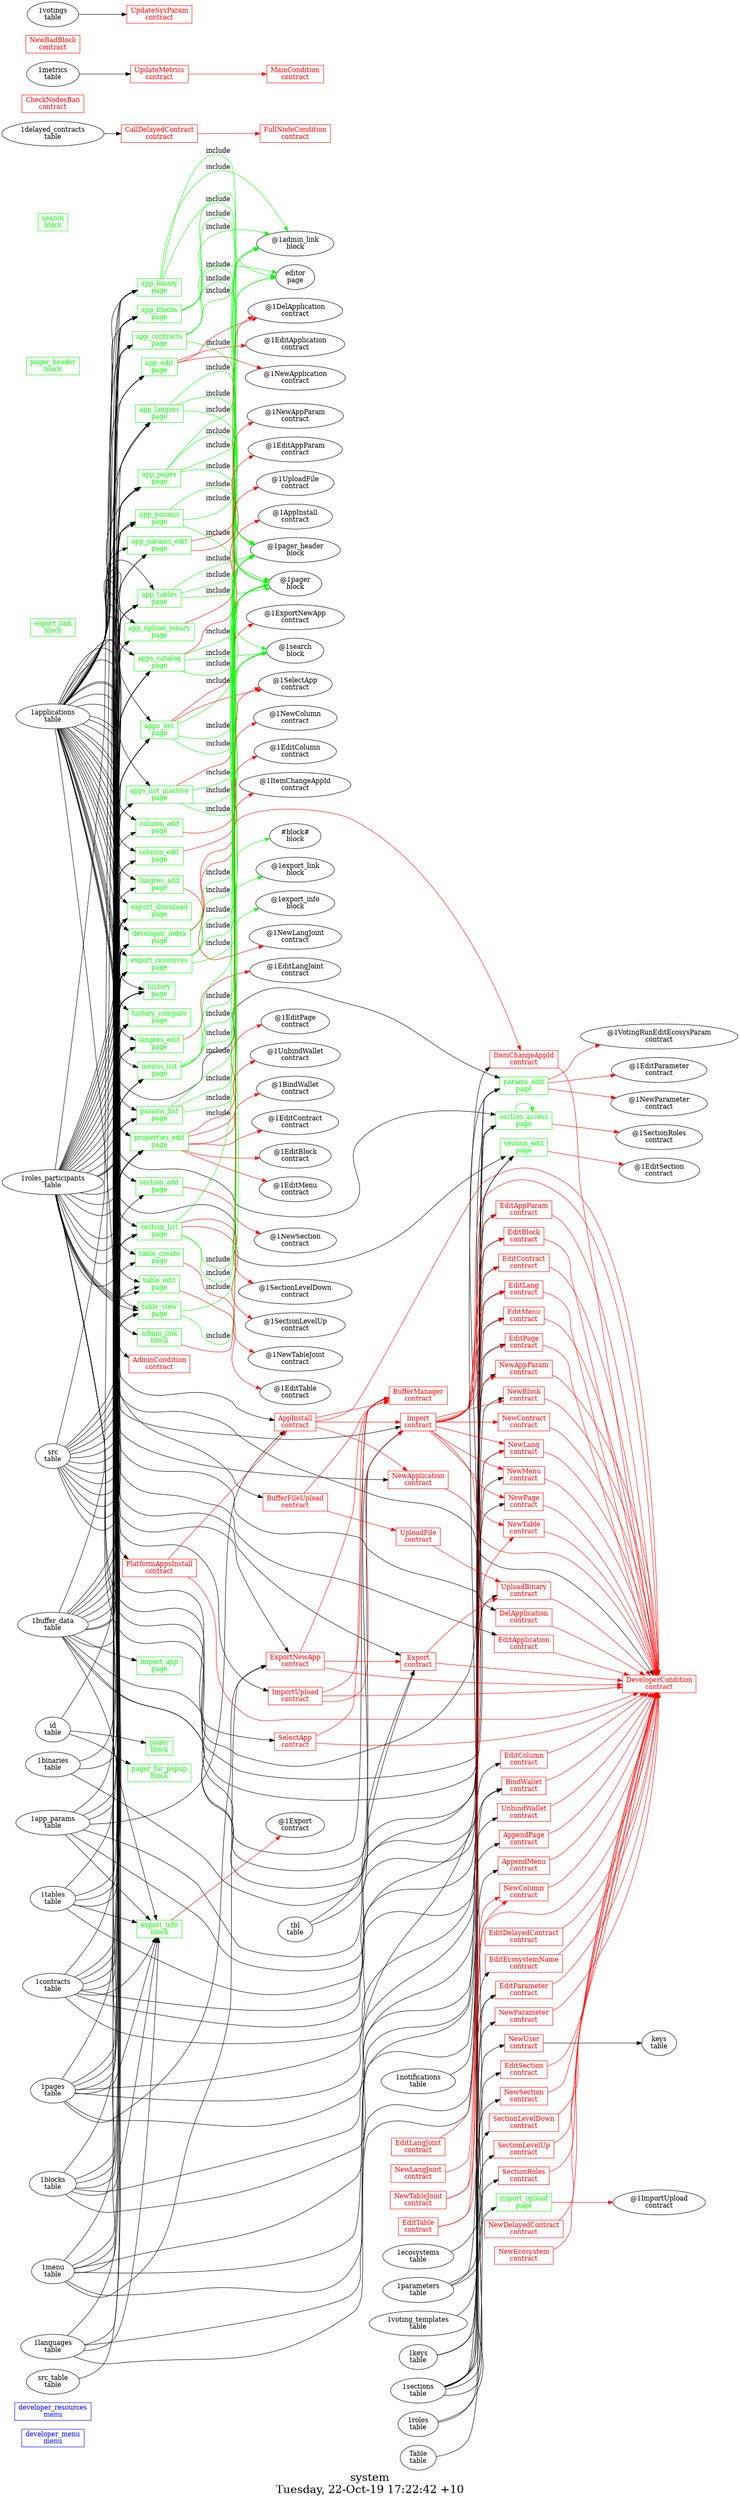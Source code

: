 digraph G {
fontsize="24";
label="system\nTuesday, 22-Oct-19 17:22:42 +10";
nojustify=true;
ordering=out;
rankdir=LR;
size="30";
"developer_menu\nmenu" [color=blue, fontcolor=blue, group=menus, shape=record];
"developer_resources\nmenu" [color=blue, fontcolor=blue, group=menus, shape=record];
"1applications\ntable" -> "app_binary\npage"
"1roles_participants\ntable" -> "app_binary\npage"
"1buffer_data\ntable" -> "app_binary\npage"
"src\ntable" -> "app_binary\npage"
"app_binary\npage" -> "@1pager_header\nblock"  [ color=green, label=include ]
"app_binary\npage" -> "@1admin_link\nblock"  [ color=green, label=include ]
"app_binary\npage" -> "@1pager\nblock"  [ color=green, label=include ]
"app_binary\npage" [color=green, fontcolor=green, group=pages, shape=record];
"1applications\ntable" -> "app_blocks\npage"
"1roles_participants\ntable" -> "app_blocks\npage"
"1buffer_data\ntable" -> "app_blocks\npage"
"src\ntable" -> "app_blocks\npage"
"app_blocks\npage" -> "editor\npage"  [ color=green ]
"app_blocks\npage" -> "@1pager_header\nblock"  [ color=green, label=include ]
"app_blocks\npage" -> "@1admin_link\nblock"  [ color=green, label=include ]
"app_blocks\npage" -> "@1pager\nblock"  [ color=green, label=include ]
"app_blocks\npage" [color=green, fontcolor=green, group=pages, shape=record];
"1applications\ntable" -> "app_contracts\npage"
"1roles_participants\ntable" -> "app_contracts\npage"
"1buffer_data\ntable" -> "app_contracts\npage"
"src\ntable" -> "app_contracts\npage"
"app_contracts\npage" -> "editor\npage"  [ color=green ]
"app_contracts\npage" -> "@1pager_header\nblock"  [ color=green, label=include ]
"app_contracts\npage" -> "@1admin_link\nblock"  [ color=green, label=include ]
"app_contracts\npage" -> "@1pager\nblock"  [ color=green, label=include ]
"app_contracts\npage" [color=green, fontcolor=green, group=pages, shape=record];
"app_edit\npage" -> "@1DelApplication\ncontract"  [ color=red ]
"app_edit\npage" -> "@1EditApplication\ncontract"  [ color=red ]
"app_edit\npage" -> "@1NewApplication\ncontract"  [ color=red ]
"1applications\ntable" -> "app_edit\npage"
"1roles_participants\ntable" -> "app_edit\npage"
"app_edit\npage" [color=green, fontcolor=green, group=pages, shape=record];
"1applications\ntable" -> "app_langres\npage"
"1roles_participants\ntable" -> "app_langres\npage"
"src\ntable" -> "app_langres\npage"
"app_langres\npage" -> "@1pager_header\nblock"  [ color=green, label=include ]
"app_langres\npage" -> "@1search\nblock"  [ color=green, label=include ]
"app_langres\npage" -> "@1pager\nblock"  [ color=green, label=include ]
"app_langres\npage" [color=green, fontcolor=green, group=pages, shape=record];
"1applications\ntable" -> "app_pages\npage"
"1roles_participants\ntable" -> "app_pages\npage"
"1buffer_data\ntable" -> "app_pages\npage"
"src\ntable" -> "app_pages\npage"
"app_pages\npage" -> "editor\npage"  [ color=green ]
"app_pages\npage" -> "@1pager_header\nblock"  [ color=green, label=include ]
"app_pages\npage" -> "@1admin_link\nblock"  [ color=green, label=include ]
"app_pages\npage" -> "@1pager\nblock"  [ color=green, label=include ]
"app_pages\npage" [color=green, fontcolor=green, group=pages, shape=record];
"1applications\ntable" -> "app_params\npage"
"1roles_participants\ntable" -> "app_params\npage"
"1buffer_data\ntable" -> "app_params\npage"
"src\ntable" -> "app_params\npage"
"app_params\npage" -> "@1pager_header\nblock"  [ color=green, label=include ]
"app_params\npage" -> "@1admin_link\nblock"  [ color=green, label=include ]
"app_params\npage" -> "@1pager\nblock"  [ color=green, label=include ]
"app_params\npage" [color=green, fontcolor=green, group=pages, shape=record];
"app_params_edit\npage" -> "@1NewAppParam\ncontract"  [ color=red ]
"app_params_edit\npage" -> "@1EditAppParam\ncontract"  [ color=red ]
"1applications\ntable" -> "app_params_edit\npage"
"1roles_participants\ntable" -> "app_params_edit\npage"
"1app_params\ntable" -> "app_params_edit\npage"
"app_params_edit\npage" [color=green, fontcolor=green, group=pages, shape=record];
"1applications\ntable" -> "app_tables\npage"
"1roles_participants\ntable" -> "app_tables\npage"
"1buffer_data\ntable" -> "app_tables\npage"
"src\ntable" -> "app_tables\npage"
"id\ntable" -> "app_tables\npage"
"app_tables\npage" -> "@1pager_header\nblock"  [ color=green, label=include ]
"app_tables\npage" -> "@1admin_link\nblock"  [ color=green, label=include ]
"app_tables\npage" -> "@1pager\nblock"  [ color=green, label=include ]
"app_tables\npage" [color=green, fontcolor=green, group=pages, shape=record];
"app_upload_binary\npage" -> "@1UploadFile\ncontract"  [ color=red ]
"1applications\ntable" -> "app_upload_binary\npage"
"1roles_participants\ntable" -> "app_upload_binary\npage"
"1binaries\ntable" -> "app_upload_binary\npage"
"app_upload_binary\npage" [color=green, fontcolor=green, group=pages, shape=record];
"apps_catalog\npage" -> "@1AppInstall\ncontract"  [ color=red ]
"1applications\ntable" -> "apps_catalog\npage"
"1roles_participants\ntable" -> "apps_catalog\npage"
"src\ntable" -> "apps_catalog\npage"
"1app_params\ntable" -> "apps_catalog\npage"
"apps_catalog\npage" -> "@1pager_header\nblock"  [ color=green, label=include ]
"apps_catalog\npage" -> "@1search\nblock"  [ color=green, label=include ]
"apps_catalog\npage" -> "@1pager\nblock"  [ color=green, label=include ]
"apps_catalog\npage" [color=green, fontcolor=green, group=pages, shape=record];
"apps_list\npage" -> "@1ExportNewApp\ncontract"  [ color=red ]
"apps_list\npage" -> "@1SelectApp\ncontract"  [ color=red ]
"1applications\ntable" -> "apps_list\npage"
"1roles_participants\ntable" -> "apps_list\npage"
"1buffer_data\ntable" -> "apps_list\npage"
"src\ntable" -> "apps_list\npage"
"apps_list\npage" -> "@1pager_header\nblock"  [ color=green, label=include ]
"apps_list\npage" -> "@1search\nblock"  [ color=green, label=include ]
"apps_list\npage" -> "@1pager\nblock"  [ color=green, label=include ]
"apps_list\npage" [color=green, fontcolor=green, group=pages, shape=record];
"apps_list_inactive\npage" -> "@1DelApplication\ncontract"  [ color=red ]
"1applications\ntable" -> "apps_list_inactive\npage"
"1roles_participants\ntable" -> "apps_list_inactive\npage"
"src\ntable" -> "apps_list_inactive\npage"
"apps_list_inactive\npage" -> "@1pager_header\nblock"  [ color=green, label=include ]
"apps_list_inactive\npage" -> "@1search\nblock"  [ color=green, label=include ]
"apps_list_inactive\npage" -> "@1pager\nblock"  [ color=green, label=include ]
"apps_list_inactive\npage" [color=green, fontcolor=green, group=pages, shape=record];
"column_add\npage" -> "@1NewColumn\ncontract"  [ color=red ]
"1applications\ntable" -> "column_add\npage"
"1roles_participants\ntable" -> "column_add\npage"
"column_add\npage" [color=green, fontcolor=green, group=pages, shape=record];
"column_edit\npage" -> "@1EditColumn\ncontract"  [ color=red ]
"1applications\ntable" -> "column_edit\npage"
"1roles_participants\ntable" -> "column_edit\npage"
"1tables\ntable" -> "column_edit\npage"
"column_edit\npage" [color=green, fontcolor=green, group=pages, shape=record];
"developer_index\npage" -> "@1ItemChangeAppId\ncontract"  [ color=red ]
"developer_index\npage" -> "ItemChangeAppId\ncontract"  [ color=red ]
"1applications\ntable" -> "developer_index\npage"
"1roles_participants\ntable" -> "developer_index\npage"
"1contracts\ntable" -> "developer_index\npage"
"1buffer_data\ntable" -> "developer_index\npage"
"src_table\ntable" -> "developer_index\npage"
"developer_index\npage" -> "#block#\nblock"  [ color=green, label=include ]
"developer_index\npage" [color=green, fontcolor=green, group=pages, shape=record];
"1applications\ntable" -> "export_download\npage"
"1roles_participants\ntable" -> "export_download\npage"
"1buffer_data\ntable" -> "export_download\npage"
"1binaries\ntable" -> "export_download\npage"
"export_download\npage" [color=green, fontcolor=green, group=pages, shape=record];
"1applications\ntable" -> "export_resources\npage"
"1roles_participants\ntable" -> "export_resources\npage"
"1buffer_data\ntable" -> "export_resources\npage"
"1pages\ntable" -> "export_resources\npage"
"1blocks\ntable" -> "export_resources\npage"
"1menu\ntable" -> "export_resources\npage"
"1app_params\ntable" -> "export_resources\npage"
"1languages\ntable" -> "export_resources\npage"
"1contracts\ntable" -> "export_resources\npage"
"1tables\ntable" -> "export_resources\npage"
"export_resources\npage" -> "@1export_link\nblock"  [ color=green, label=include ]
"export_resources\npage" -> "@1pager_header\nblock"  [ color=green, label=include ]
"export_resources\npage" -> "@1pager\nblock"  [ color=green, label=include ]
"export_resources\npage" -> "@1export_info\nblock"  [ color=green, label=include ]
"export_resources\npage" [color=green, fontcolor=green, group=pages, shape=record];
"1applications\ntable" -> "history\npage"
"1roles_participants\ntable" -> "history\npage"
"1pages\ntable" -> "history\npage"
"1blocks\ntable" -> "history\npage"
"1contracts\ntable" -> "history\npage"
"1menu\ntable" -> "history\npage"
"history\npage" [color=green, fontcolor=green, group=pages, shape=record];
"1applications\ntable" -> "history_compare\npage"
"1roles_participants\ntable" -> "history_compare\npage"
"1pages\ntable" -> "history_compare\npage"
"1blocks\ntable" -> "history_compare\npage"
"1contracts\ntable" -> "history_compare\npage"
"1menu\ntable" -> "history_compare\npage"
"history_compare\npage" [color=green, fontcolor=green, group=pages, shape=record];
"1buffer_data\ntable" -> "import_app\npage"
"import_app\npage" [color=green, fontcolor=green, group=pages, shape=record];
"import_upload\npage" -> "@1ImportUpload\ncontract"  [ color=red ]
"1roles\ntable" -> "import_upload\npage"
"import_upload\npage" [color=green, fontcolor=green, group=pages, shape=record];
"langres_add\npage" -> "@1NewLangJoint\ncontract"  [ color=red ]
"1applications\ntable" -> "langres_add\npage"
"1roles_participants\ntable" -> "langres_add\npage"
"langres_add\npage" [color=green, fontcolor=green, group=pages, shape=record];
"langres_edit\npage" -> "@1EditLangJoint\ncontract"  [ color=red ]
"1applications\ntable" -> "langres_edit\npage"
"1roles_participants\ntable" -> "langres_edit\npage"
"1languages\ntable" -> "langres_edit\npage"
"langres_edit\npage" [color=green, fontcolor=green, group=pages, shape=record];
"1applications\ntable" -> "menus_list\npage"
"1roles_participants\ntable" -> "menus_list\npage"
"src\ntable" -> "menus_list\npage"
"menus_list\npage" -> "editor\npage"  [ color=green ]
"menus_list\npage" -> "@1pager_header\nblock"  [ color=green, label=include ]
"menus_list\npage" -> "@1search\nblock"  [ color=green, label=include ]
"menus_list\npage" -> "@1pager\nblock"  [ color=green, label=include ]
"menus_list\npage" [color=green, fontcolor=green, group=pages, shape=record];
"params_edit\npage" -> "@1VotingRunEditEcosysParam\ncontract"  [ color=red ]
"params_edit\npage" -> "@1EditParameter\ncontract"  [ color=red ]
"params_edit\npage" -> "@1NewParameter\ncontract"  [ color=red ]
"1applications\ntable" -> "params_edit\npage"
"1roles_participants\ntable" -> "params_edit\npage"
"1parameters\ntable" -> "params_edit\npage"
"1voting_templates\ntable" -> "params_edit\npage"
"params_edit\npage" [color=green, fontcolor=green, group=pages, shape=record];
"1applications\ntable" -> "params_list\npage"
"1roles_participants\ntable" -> "params_list\npage"
"src\ntable" -> "params_list\npage"
"params_list\npage" -> "@1pager_header\nblock"  [ color=green, label=include ]
"params_list\npage" -> "@1search\nblock"  [ color=green, label=include ]
"params_list\npage" -> "@1pager\nblock"  [ color=green, label=include ]
"params_list\npage" [color=green, fontcolor=green, group=pages, shape=record];
"properties_edit\npage" -> "@1EditPage\ncontract"  [ color=red ]
"properties_edit\npage" -> "@1UnbindWallet\ncontract"  [ color=red ]
"properties_edit\npage" -> "@1BindWallet\ncontract"  [ color=red ]
"properties_edit\npage" -> "@1EditContract\ncontract"  [ color=red ]
"properties_edit\npage" -> "@1EditBlock\ncontract"  [ color=red ]
"properties_edit\npage" -> "@1EditMenu\ncontract"  [ color=red ]
"1applications\ntable" -> "properties_edit\npage"
"1roles_participants\ntable" -> "properties_edit\npage"
"1pages\ntable" -> "properties_edit\npage"
"1menu\ntable" -> "properties_edit\npage"
"1contracts\ntable" -> "properties_edit\npage"
"1blocks\ntable" -> "properties_edit\npage"
"properties_edit\npage" [color=green, fontcolor=green, group=pages, shape=record];
"section_access\npage" -> "@1SectionRoles\ncontract"  [ color=red ]
"1applications\ntable" -> "section_access\npage"
"1roles_participants\ntable" -> "section_access\npage"
"1sections\ntable" -> "section_access\npage"
"1roles\ntable" -> "section_access\npage"
"section_access\npage" -> "section_access\npage"  [ color=green ]
"section_access\npage" [color=green, fontcolor=green, group=pages, shape=record];
"section_add\npage" -> "@1NewSection\ncontract"  [ color=red ]
"1applications\ntable" -> "section_add\npage"
"1roles_participants\ntable" -> "section_add\npage"
"section_add\npage" [color=green, fontcolor=green, group=pages, shape=record];
"section_edit\npage" -> "@1EditSection\ncontract"  [ color=red ]
"1applications\ntable" -> "section_edit\npage"
"1roles_participants\ntable" -> "section_edit\npage"
"1sections\ntable" -> "section_edit\npage"
"section_edit\npage" [color=green, fontcolor=green, group=pages, shape=record];
"section_list\npage" -> "@1SectionLevelDown\ncontract"  [ color=red ]
"section_list\npage" -> "@1SectionLevelUp\ncontract"  [ color=red ]
"1applications\ntable" -> "section_list\npage"
"1roles_participants\ntable" -> "section_list\npage"
"src\ntable" -> "section_list\npage"
"section_list\npage" -> "@1pager_header\nblock"  [ color=green, label=include ]
"section_list\npage" -> "@1search\nblock"  [ color=green, label=include ]
"section_list\npage" -> "@1pager\nblock"  [ color=green, label=include ]
"section_list\npage" [color=green, fontcolor=green, group=pages, shape=record];
"table_create\npage" -> "@1NewTableJoint\ncontract"  [ color=red ]
"1applications\ntable" -> "table_create\npage"
"1roles_participants\ntable" -> "table_create\npage"
"table_create\npage" [color=green, fontcolor=green, group=pages, shape=record];
"table_edit\npage" -> "@1EditTable\ncontract"  [ color=red ]
"1applications\ntable" -> "table_edit\npage"
"1roles_participants\ntable" -> "table_edit\npage"
"1tables\ntable" -> "table_edit\npage"
"table_edit\npage" [color=green, fontcolor=green, group=pages, shape=record];
"1applications\ntable" -> "table_view\npage"
"1roles_participants\ntable" -> "table_view\npage"
"1tables\ntable" -> "table_view\npage"
"src\ntable" -> "table_view\npage"
"table_view\npage" -> "@1pager_header\nblock"  [ color=green, label=include ]
"table_view\npage" -> "@1pager\nblock"  [ color=green, label=include ]
"table_view\npage" [color=green, fontcolor=green, group=pages, shape=record];
"admin_link\nblock" -> "@1SelectApp\ncontract"  [ color=red ]
"1applications\ntable" -> "admin_link\nblock"
"admin_link\nblock" [color=green, fontcolor=green, group=blocks, shape=record];
"export_info\nblock" -> "@1Export\ncontract"  [ color=red ]
"1buffer_data\ntable" -> "export_info\nblock"
"1pages\ntable" -> "export_info\nblock"
"1blocks\ntable" -> "export_info\nblock"
"1app_params\ntable" -> "export_info\nblock"
"1languages\ntable" -> "export_info\nblock"
"1contracts\ntable" -> "export_info\nblock"
"1tables\ntable" -> "export_info\nblock"
"export_info\nblock" [color=green, fontcolor=green, group=blocks, shape=record];
"export_link\nblock" [color=green, fontcolor=green, group=blocks, shape=record];
"id\ntable" -> "pager\nblock"
"pager\nblock" [color=green, fontcolor=green, group=blocks, shape=record];
"id\ntable" -> "pager_for_popup\nblock"
"pager_for_popup\nblock" [color=green, fontcolor=green, group=blocks, shape=record];
"pager_header\nblock" [color=green, fontcolor=green, group=blocks, shape=record];
"search\nblock" [color=green, fontcolor=green, group=blocks, shape=record];
"1applications\ntable" -> "AdminCondition\ncontract"
"AdminCondition\ncontract" [color=red, fontcolor=red, group=contracts, shape=record];
"AppInstall\ncontract" -> "BufferManager\ncontract"  [ color=red ]
"AppInstall\ncontract" -> "DeveloperCondition\ncontract"  [ color=red ]
"AppInstall\ncontract" -> "Import\ncontract"  [ color=red ]
"AppInstall\ncontract" -> "NewApplication\ncontract"  [ color=red ]
"1applications\ntable" -> "AppInstall\ncontract"
"1app_params\ntable" -> "AppInstall\ncontract"
"AppInstall\ncontract" [color=red, fontcolor=red, group=contracts, shape=record];
"AppendMenu\ncontract" -> "DeveloperCondition\ncontract"  [ color=red ]
"1menu\ntable" -> "AppendMenu\ncontract"
"AppendMenu\ncontract" [color=red, fontcolor=red, group=contracts, shape=record];
"AppendPage\ncontract" -> "DeveloperCondition\ncontract"  [ color=red ]
"1pages\ntable" -> "AppendPage\ncontract"
"AppendPage\ncontract" [color=red, fontcolor=red, group=contracts, shape=record];
"BindWallet\ncontract" -> "DeveloperCondition\ncontract"  [ color=red ]
"1notifications\ntable" -> "BindWallet\ncontract"
"1contracts\ntable" -> "BindWallet\ncontract"
"BindWallet\ncontract" [color=red, fontcolor=red, group=contracts, shape=record];
"BufferFileUpload\ncontract" -> "BufferManager\ncontract"  [ color=red ]
"BufferFileUpload\ncontract" -> "UploadFile\ncontract"  [ color=red ]
"1applications\ntable" -> "BufferFileUpload\ncontract"
"BufferFileUpload\ncontract" [color=red, fontcolor=red, group=contracts, shape=record];
"1buffer_data\ntable" -> "BufferManager\ncontract"
"BufferManager\ncontract" [color=red, fontcolor=red, group=contracts, shape=record];
"CallDelayedContract\ncontract" -> "FullNodeCondition\ncontract"  [ color=red ]
"1delayed_contracts\ntable" -> "CallDelayedContract\ncontract"
"CallDelayedContract\ncontract" [color=red, fontcolor=red, group=contracts, shape=record];
"CheckNodesBan\ncontract" [color=red, fontcolor=red, group=contracts, shape=record];
"DelApplication\ncontract" -> "DeveloperCondition\ncontract"  [ color=red ]
"1applications\ntable" -> "DelApplication\ncontract"
"DelApplication\ncontract" [color=red, fontcolor=red, group=contracts, shape=record];
"1applications\ntable" -> "DeveloperCondition\ncontract"
"DeveloperCondition\ncontract" [color=red, fontcolor=red, group=contracts, shape=record];
"EditAppParam\ncontract" -> "DeveloperCondition\ncontract"  [ color=red ]
"1app_params\ntable" -> "EditAppParam\ncontract"
"EditAppParam\ncontract" [color=red, fontcolor=red, group=contracts, shape=record];
"EditApplication\ncontract" -> "DeveloperCondition\ncontract"  [ color=red ]
"1applications\ntable" -> "EditApplication\ncontract"
"EditApplication\ncontract" [color=red, fontcolor=red, group=contracts, shape=record];
"EditBlock\ncontract" -> "DeveloperCondition\ncontract"  [ color=red ]
"1blocks\ntable" -> "EditBlock\ncontract"
"EditBlock\ncontract" [color=red, fontcolor=red, group=contracts, shape=record];
"EditColumn\ncontract" -> "DeveloperCondition\ncontract"  [ color=red ]
"1tables\ntable" -> "EditColumn\ncontract"
"EditColumn\ncontract" [color=red, fontcolor=red, group=contracts, shape=record];
"EditContract\ncontract" -> "DeveloperCondition\ncontract"  [ color=red ]
"1contracts\ntable" -> "EditContract\ncontract"
"EditContract\ncontract" [color=red, fontcolor=red, group=contracts, shape=record];
"EditDelayedContract\ncontract" -> "DeveloperCondition\ncontract"  [ color=red ]
"EditDelayedContract\ncontract" [color=red, fontcolor=red, group=contracts, shape=record];
"EditEcosystemName\ncontract" -> "DeveloperCondition\ncontract"  [ color=red ]
"1ecosystems\ntable" -> "EditEcosystemName\ncontract"
"EditEcosystemName\ncontract" [color=red, fontcolor=red, group=contracts, shape=record];
"EditLang\ncontract" -> "DeveloperCondition\ncontract"  [ color=red ]
"1languages\ntable" -> "EditLang\ncontract"
"EditLang\ncontract" [color=red, fontcolor=red, group=contracts, shape=record];
"EditLangJoint\ncontract" -> "EditLang\ncontract"  [ color=red ]
"EditLangJoint\ncontract" [color=red, fontcolor=red, group=contracts, shape=record];
"EditMenu\ncontract" -> "DeveloperCondition\ncontract"  [ color=red ]
"1menu\ntable" -> "EditMenu\ncontract"
"EditMenu\ncontract" [color=red, fontcolor=red, group=contracts, shape=record];
"EditPage\ncontract" -> "DeveloperCondition\ncontract"  [ color=red ]
"1pages\ntable" -> "EditPage\ncontract"
"EditPage\ncontract" [color=red, fontcolor=red, group=contracts, shape=record];
"EditParameter\ncontract" -> "DeveloperCondition\ncontract"  [ color=red ]
"1parameters\ntable" -> "EditParameter\ncontract"
"1keys\ntable" -> "EditParameter\ncontract"
"EditParameter\ncontract" [color=red, fontcolor=red, group=contracts, shape=record];
"EditSection\ncontract" -> "DeveloperCondition\ncontract"  [ color=red ]
"1sections\ntable" -> "EditSection\ncontract"
"EditSection\ncontract" [color=red, fontcolor=red, group=contracts, shape=record];
"EditTable\ncontract" -> "DeveloperCondition\ncontract"  [ color=red ]
"EditTable\ncontract" -> "NewColumn\ncontract"  [ color=red ]
"EditTable\ncontract" [color=red, fontcolor=red, group=contracts, shape=record];
"Export\ncontract" -> "DeveloperCondition\ncontract"  [ color=red ]
"Export\ncontract" -> "UploadBinary\ncontract"  [ color=red ]
"tbl\ntable" -> "Export\ncontract"
"1buffer_data\ntable" -> "Export\ncontract"
"1applications\ntable" -> "Export\ncontract"
"Export\ncontract" [color=red, fontcolor=red, group=contracts, shape=record];
"ExportNewApp\ncontract" -> "BufferManager\ncontract"  [ color=red ]
"ExportNewApp\ncontract" -> "DeveloperCondition\ncontract"  [ color=red ]
"ExportNewApp\ncontract" -> "Export\ncontract"  [ color=red ]
"1applications\ntable" -> "ExportNewApp\ncontract"
"1pages\ntable" -> "ExportNewApp\ncontract"
"1menu\ntable" -> "ExportNewApp\ncontract"
"ExportNewApp\ncontract" [color=red, fontcolor=red, group=contracts, shape=record];
"FullNodeCondition\ncontract" [color=red, fontcolor=red, group=contracts, shape=record];
"Import\ncontract" -> "DeveloperCondition\ncontract"  [ color=red ]
"Import\ncontract" -> "EditAppParam\ncontract"  [ color=red ]
"Import\ncontract" -> "EditBlock\ncontract"  [ color=red ]
"Import\ncontract" -> "EditContract\ncontract"  [ color=red ]
"Import\ncontract" -> "EditLang\ncontract"  [ color=red ]
"Import\ncontract" -> "EditMenu\ncontract"  [ color=red ]
"Import\ncontract" -> "EditPage\ncontract"  [ color=red ]
"Import\ncontract" -> "NewAppParam\ncontract"  [ color=red ]
"Import\ncontract" -> "NewBlock\ncontract"  [ color=red ]
"Import\ncontract" -> "NewContract\ncontract"  [ color=red ]
"Import\ncontract" -> "NewLang\ncontract"  [ color=red ]
"Import\ncontract" -> "NewMenu\ncontract"  [ color=red ]
"Import\ncontract" -> "NewPage\ncontract"  [ color=red ]
"Import\ncontract" -> "NewTable\ncontract"  [ color=red ]
"1buffer_data\ntable" -> "Import\ncontract"
"1applications\ntable" -> "Import\ncontract"
"tbl\ntable" -> "Import\ncontract"
"Import\ncontract" [color=red, fontcolor=red, group=contracts, shape=record];
"ImportUpload\ncontract" -> "BufferManager\ncontract"  [ color=red ]
"ImportUpload\ncontract" -> "DeveloperCondition\ncontract"  [ color=red ]
"ImportUpload\ncontract" -> "Import\ncontract"  [ color=red ]
"1applications\ntable" -> "ImportUpload\ncontract"
"ImportUpload\ncontract" [color=red, fontcolor=red, group=contracts, shape=record];
"ItemChangeAppId\ncontract" -> "DeveloperCondition\ncontract"  [ color=red ]
"Table\ntable" -> "ItemChangeAppId\ncontract"
"ItemChangeAppId\ncontract" [color=red, fontcolor=red, group=contracts, shape=record];
"MainCondition\ncontract" [color=red, fontcolor=red, group=contracts, shape=record];
"NewAppParam\ncontract" -> "DeveloperCondition\ncontract"  [ color=red ]
"1app_params\ntable" -> "NewAppParam\ncontract"
"NewAppParam\ncontract" [color=red, fontcolor=red, group=contracts, shape=record];
"NewApplication\ncontract" -> "DeveloperCondition\ncontract"  [ color=red ]
"1applications\ntable" -> "NewApplication\ncontract"
"NewApplication\ncontract" [color=red, fontcolor=red, group=contracts, shape=record];
"NewBadBlock\ncontract" [color=red, fontcolor=red, group=contracts, shape=record];
"NewBlock\ncontract" -> "DeveloperCondition\ncontract"  [ color=red ]
"1blocks\ntable" -> "NewBlock\ncontract"
"NewBlock\ncontract" [color=red, fontcolor=red, group=contracts, shape=record];
"NewColumn\ncontract" -> "DeveloperCondition\ncontract"  [ color=red ]
"NewColumn\ncontract" [color=red, fontcolor=red, group=contracts, shape=record];
"NewContract\ncontract" -> "DeveloperCondition\ncontract"  [ color=red ]
"NewContract\ncontract" [color=red, fontcolor=red, group=contracts, shape=record];
"NewDelayedContract\ncontract" -> "DeveloperCondition\ncontract"  [ color=red ]
"NewDelayedContract\ncontract" [color=red, fontcolor=red, group=contracts, shape=record];
"NewEcosystem\ncontract" -> "DeveloperCondition\ncontract"  [ color=red ]
"NewEcosystem\ncontract" [color=red, fontcolor=red, group=contracts, shape=record];
"NewLang\ncontract" -> "DeveloperCondition\ncontract"  [ color=red ]
"1languages\ntable" -> "NewLang\ncontract"
"NewLang\ncontract" [color=red, fontcolor=red, group=contracts, shape=record];
"NewLangJoint\ncontract" -> "NewLang\ncontract"  [ color=red ]
"NewLangJoint\ncontract" [color=red, fontcolor=red, group=contracts, shape=record];
"NewMenu\ncontract" -> "DeveloperCondition\ncontract"  [ color=red ]
"1menu\ntable" -> "NewMenu\ncontract"
"NewMenu\ncontract" [color=red, fontcolor=red, group=contracts, shape=record];
"NewPage\ncontract" -> "DeveloperCondition\ncontract"  [ color=red ]
"1pages\ntable" -> "NewPage\ncontract"
"NewPage\ncontract" [color=red, fontcolor=red, group=contracts, shape=record];
"NewParameter\ncontract" -> "DeveloperCondition\ncontract"  [ color=red ]
"1parameters\ntable" -> "NewParameter\ncontract"
"NewParameter\ncontract" [color=red, fontcolor=red, group=contracts, shape=record];
"NewSection\ncontract" -> "DeveloperCondition\ncontract"  [ color=red ]
"1sections\ntable" -> "NewSection\ncontract"
"NewSection\ncontract" [color=red, fontcolor=red, group=contracts, shape=record];
"NewTable\ncontract" -> "DeveloperCondition\ncontract"  [ color=red ]
"NewTable\ncontract" [color=red, fontcolor=red, group=contracts, shape=record];
"NewTableJoint\ncontract" -> "NewColumn\ncontract"  [ color=red ]
"NewTableJoint\ncontract" -> "NewTable\ncontract"  [ color=red ]
"NewTableJoint\ncontract" [color=red, fontcolor=red, group=contracts, shape=record];
"NewUser\ncontract" -> "keys\ntable"  [ color="" ]
"1keys\ntable" -> "NewUser\ncontract"
"NewUser\ncontract" [color=red, fontcolor=red, group=contracts, shape=record];
"PlatformAppsInstall\ncontract" -> "AppInstall\ncontract"  [ color=red ]
"PlatformAppsInstall\ncontract" -> "DeveloperCondition\ncontract"  [ color=red ]
"1applications\ntable" -> "PlatformAppsInstall\ncontract"
"PlatformAppsInstall\ncontract" [color=red, fontcolor=red, group=contracts, shape=record];
"SectionLevelDown\ncontract" -> "DeveloperCondition\ncontract"  [ color=red ]
"1sections\ntable" -> "SectionLevelDown\ncontract"
"SectionLevelDown\ncontract" [color=red, fontcolor=red, group=contracts, shape=record];
"SectionLevelUp\ncontract" -> "DeveloperCondition\ncontract"  [ color=red ]
"1sections\ntable" -> "SectionLevelUp\ncontract"
"SectionLevelUp\ncontract" [color=red, fontcolor=red, group=contracts, shape=record];
"SectionRoles\ncontract" -> "DeveloperCondition\ncontract"  [ color=red ]
"1sections\ntable" -> "SectionRoles\ncontract"
"SectionRoles\ncontract" [color=red, fontcolor=red, group=contracts, shape=record];
"SelectApp\ncontract" -> "BufferManager\ncontract"  [ color=red ]
"SelectApp\ncontract" -> "DeveloperCondition\ncontract"  [ color=red ]
"1applications\ntable" -> "SelectApp\ncontract"
"SelectApp\ncontract" [color=red, fontcolor=red, group=contracts, shape=record];
"UnbindWallet\ncontract" -> "DeveloperCondition\ncontract"  [ color=red ]
"1contracts\ntable" -> "UnbindWallet\ncontract"
"UnbindWallet\ncontract" [color=red, fontcolor=red, group=contracts, shape=record];
"UpdateMetrics\ncontract" -> "MainCondition\ncontract"  [ color=red ]
"1metrics\ntable" -> "UpdateMetrics\ncontract"
"UpdateMetrics\ncontract" [color=red, fontcolor=red, group=contracts, shape=record];
"1votings\ntable" -> "UpdateSysParam\ncontract"
"UpdateSysParam\ncontract" [color=red, fontcolor=red, group=contracts, shape=record];
"UploadBinary\ncontract" -> "DeveloperCondition\ncontract"  [ color=red ]
"1binaries\ntable" -> "UploadBinary\ncontract"
"UploadBinary\ncontract" [color=red, fontcolor=red, group=contracts, shape=record];
"UploadFile\ncontract" -> "UploadBinary\ncontract"  [ color=red ]
"UploadFile\ncontract" [color=red, fontcolor=red, group=contracts, shape=record];
}
